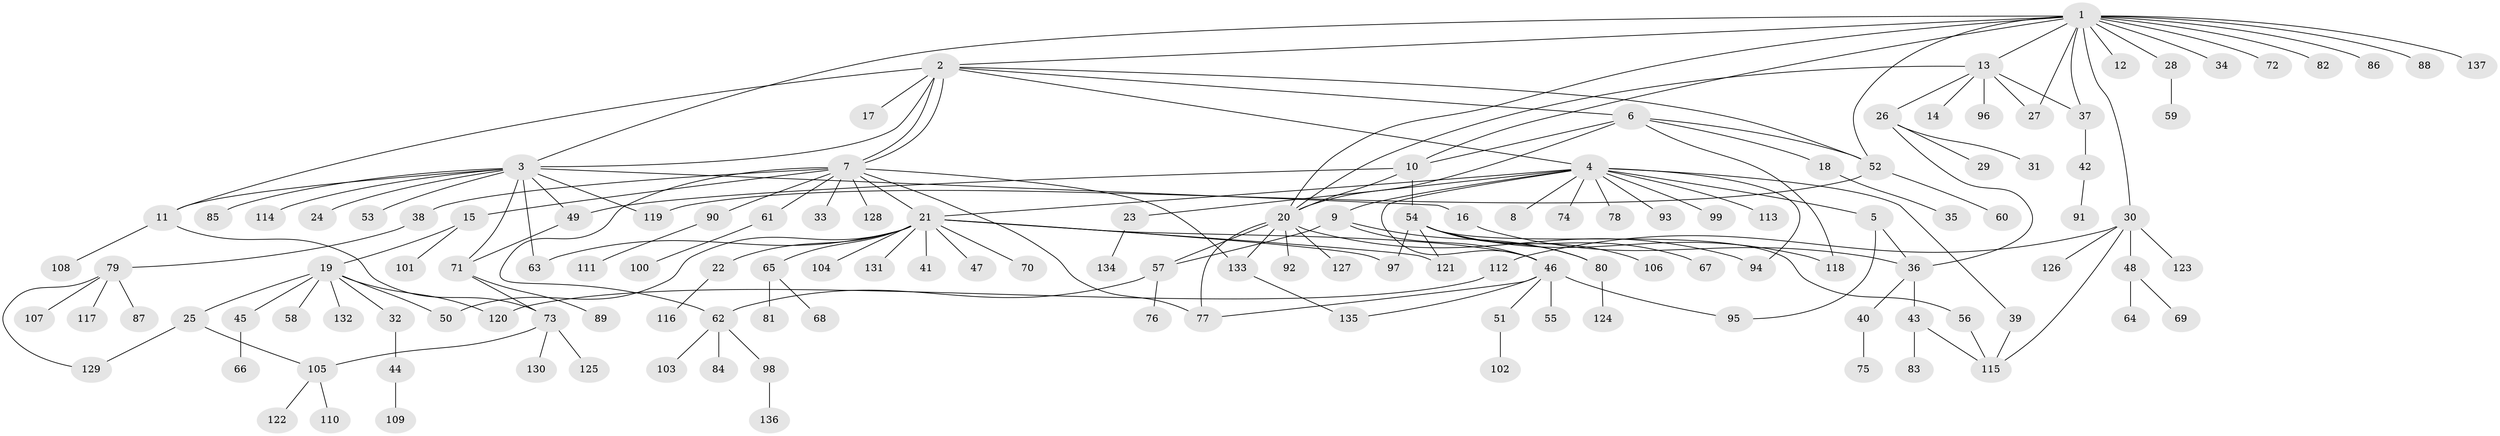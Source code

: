// Generated by graph-tools (version 1.1) at 2025/01/03/09/25 03:01:37]
// undirected, 137 vertices, 176 edges
graph export_dot {
graph [start="1"]
  node [color=gray90,style=filled];
  1;
  2;
  3;
  4;
  5;
  6;
  7;
  8;
  9;
  10;
  11;
  12;
  13;
  14;
  15;
  16;
  17;
  18;
  19;
  20;
  21;
  22;
  23;
  24;
  25;
  26;
  27;
  28;
  29;
  30;
  31;
  32;
  33;
  34;
  35;
  36;
  37;
  38;
  39;
  40;
  41;
  42;
  43;
  44;
  45;
  46;
  47;
  48;
  49;
  50;
  51;
  52;
  53;
  54;
  55;
  56;
  57;
  58;
  59;
  60;
  61;
  62;
  63;
  64;
  65;
  66;
  67;
  68;
  69;
  70;
  71;
  72;
  73;
  74;
  75;
  76;
  77;
  78;
  79;
  80;
  81;
  82;
  83;
  84;
  85;
  86;
  87;
  88;
  89;
  90;
  91;
  92;
  93;
  94;
  95;
  96;
  97;
  98;
  99;
  100;
  101;
  102;
  103;
  104;
  105;
  106;
  107;
  108;
  109;
  110;
  111;
  112;
  113;
  114;
  115;
  116;
  117;
  118;
  119;
  120;
  121;
  122;
  123;
  124;
  125;
  126;
  127;
  128;
  129;
  130;
  131;
  132;
  133;
  134;
  135;
  136;
  137;
  1 -- 2;
  1 -- 3;
  1 -- 10;
  1 -- 12;
  1 -- 13;
  1 -- 20;
  1 -- 27;
  1 -- 28;
  1 -- 30;
  1 -- 34;
  1 -- 37;
  1 -- 52;
  1 -- 72;
  1 -- 82;
  1 -- 86;
  1 -- 88;
  1 -- 137;
  2 -- 3;
  2 -- 4;
  2 -- 6;
  2 -- 7;
  2 -- 7;
  2 -- 11;
  2 -- 17;
  2 -- 52;
  3 -- 11;
  3 -- 16;
  3 -- 24;
  3 -- 49;
  3 -- 53;
  3 -- 63;
  3 -- 71;
  3 -- 85;
  3 -- 114;
  3 -- 119;
  4 -- 5;
  4 -- 8;
  4 -- 9;
  4 -- 21;
  4 -- 23;
  4 -- 39;
  4 -- 46;
  4 -- 74;
  4 -- 78;
  4 -- 93;
  4 -- 94;
  4 -- 99;
  4 -- 113;
  5 -- 36;
  5 -- 95;
  6 -- 10;
  6 -- 18;
  6 -- 20;
  6 -- 52;
  6 -- 118;
  7 -- 15;
  7 -- 21;
  7 -- 33;
  7 -- 38;
  7 -- 61;
  7 -- 62;
  7 -- 77;
  7 -- 90;
  7 -- 128;
  7 -- 133;
  9 -- 46;
  9 -- 57;
  9 -- 80;
  10 -- 20;
  10 -- 49;
  10 -- 54;
  11 -- 73;
  11 -- 108;
  13 -- 14;
  13 -- 20;
  13 -- 26;
  13 -- 27;
  13 -- 37;
  13 -- 96;
  15 -- 19;
  15 -- 101;
  16 -- 36;
  18 -- 35;
  19 -- 25;
  19 -- 32;
  19 -- 45;
  19 -- 50;
  19 -- 58;
  19 -- 120;
  19 -- 132;
  20 -- 57;
  20 -- 77;
  20 -- 92;
  20 -- 94;
  20 -- 127;
  20 -- 133;
  21 -- 22;
  21 -- 41;
  21 -- 46;
  21 -- 47;
  21 -- 50;
  21 -- 63;
  21 -- 65;
  21 -- 70;
  21 -- 97;
  21 -- 104;
  21 -- 121;
  21 -- 131;
  22 -- 116;
  23 -- 134;
  25 -- 105;
  25 -- 129;
  26 -- 29;
  26 -- 31;
  26 -- 36;
  28 -- 59;
  30 -- 48;
  30 -- 112;
  30 -- 115;
  30 -- 123;
  30 -- 126;
  32 -- 44;
  36 -- 40;
  36 -- 43;
  37 -- 42;
  38 -- 79;
  39 -- 115;
  40 -- 75;
  42 -- 91;
  43 -- 83;
  43 -- 115;
  44 -- 109;
  45 -- 66;
  46 -- 51;
  46 -- 55;
  46 -- 77;
  46 -- 95;
  46 -- 135;
  48 -- 64;
  48 -- 69;
  49 -- 71;
  51 -- 102;
  52 -- 60;
  52 -- 119;
  54 -- 56;
  54 -- 67;
  54 -- 80;
  54 -- 97;
  54 -- 106;
  54 -- 118;
  54 -- 121;
  56 -- 115;
  57 -- 62;
  57 -- 76;
  61 -- 100;
  62 -- 84;
  62 -- 98;
  62 -- 103;
  65 -- 68;
  65 -- 81;
  71 -- 73;
  71 -- 89;
  73 -- 105;
  73 -- 125;
  73 -- 130;
  79 -- 87;
  79 -- 107;
  79 -- 117;
  79 -- 129;
  80 -- 124;
  90 -- 111;
  98 -- 136;
  105 -- 110;
  105 -- 122;
  112 -- 120;
  133 -- 135;
}
